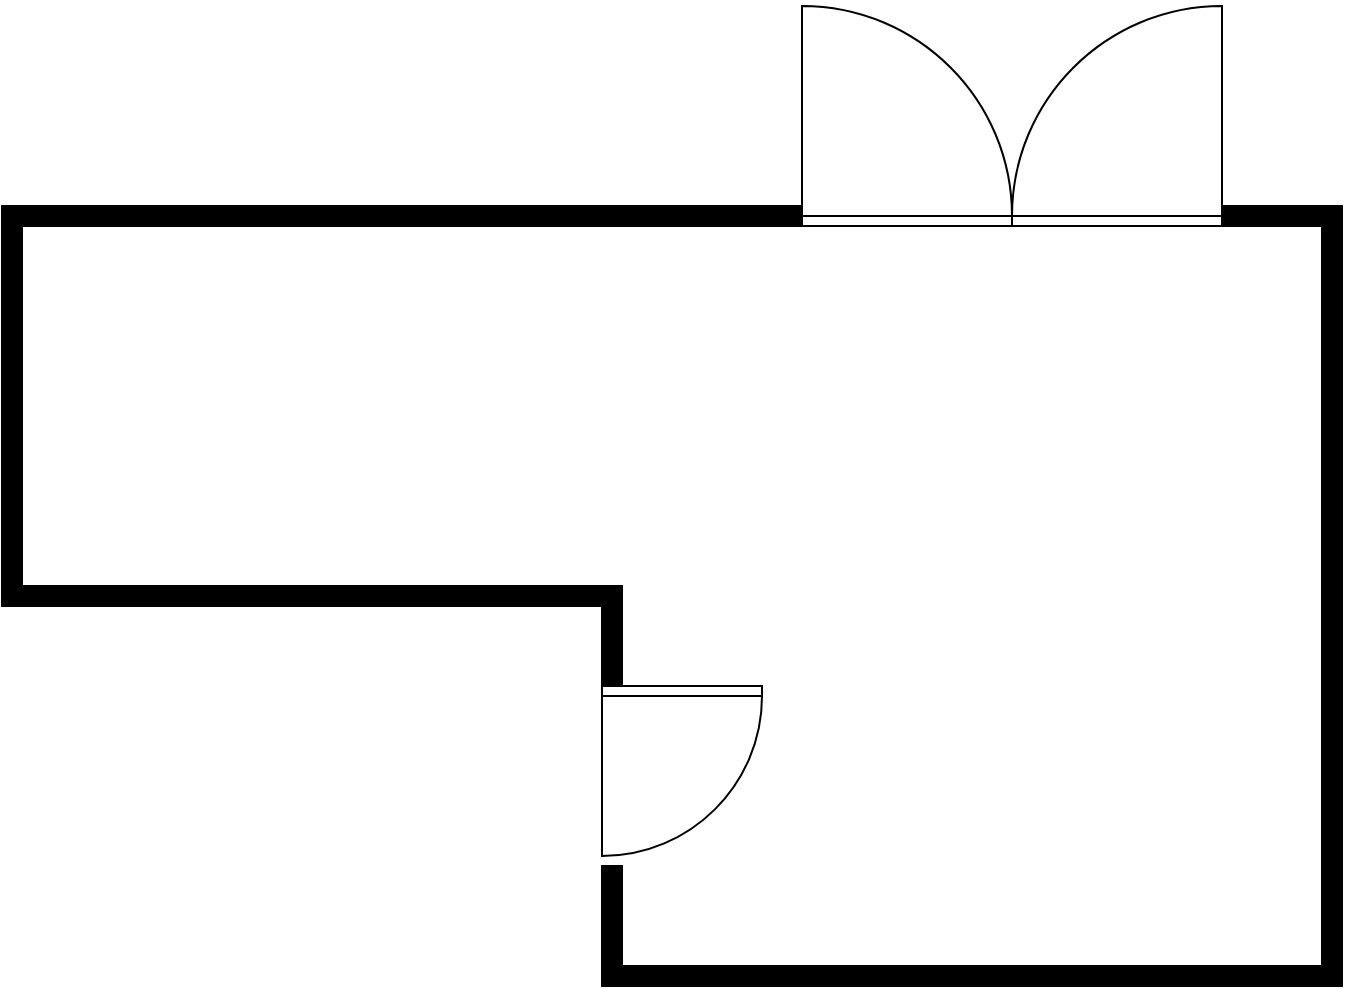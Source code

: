 <mxfile version="10.6.3" type="github"><diagram id="HuyxsIZ4EvKYrYP1LKGv" name="Page-1"><mxGraphModel dx="1394" dy="716" grid="1" gridSize="10" guides="1" tooltips="1" connect="1" arrows="1" fold="1" page="1" pageScale="1" pageWidth="826" pageHeight="1169" math="0" shadow="0"><root><mxCell id="0"/><mxCell id="1" parent="0"/><mxCell id="TD0imVYBCq2r56EM0e2s-3" value="" style="verticalLabelPosition=bottom;html=1;verticalAlign=top;align=center;shape=mxgraph.floorplan.wallCorner;fillColor=#000000;" vertex="1" parent="1"><mxGeometry x="120" y="120" width="100" height="100" as="geometry"/></mxCell><mxCell id="TD0imVYBCq2r56EM0e2s-4" value="" style="verticalLabelPosition=bottom;html=1;verticalAlign=top;align=center;shape=mxgraph.floorplan.wall;fillColor=#000000;" vertex="1" parent="1"><mxGeometry x="220" y="120" width="100" height="10" as="geometry"/></mxCell><mxCell id="TD0imVYBCq2r56EM0e2s-5" value="" style="verticalLabelPosition=bottom;html=1;verticalAlign=top;align=center;shape=mxgraph.floorplan.wall;fillColor=#000000;" vertex="1" parent="1"><mxGeometry x="320" y="120" width="100" height="10" as="geometry"/></mxCell><mxCell id="TD0imVYBCq2r56EM0e2s-6" value="" style="verticalLabelPosition=bottom;html=1;verticalAlign=top;align=center;shape=mxgraph.floorplan.wall;fillColor=#000000;" vertex="1" parent="1"><mxGeometry x="420" y="120" width="100" height="10" as="geometry"/></mxCell><mxCell id="TD0imVYBCq2r56EM0e2s-7" value="" style="verticalLabelPosition=bottom;html=1;verticalAlign=top;align=center;shape=mxgraph.floorplan.doorDouble;aspect=fixed;rotation=-180;" vertex="1" parent="1"><mxGeometry x="520" y="18" width="210" height="112" as="geometry"/></mxCell><mxCell id="TD0imVYBCq2r56EM0e2s-8" value="" style="verticalLabelPosition=bottom;html=1;verticalAlign=top;align=center;shape=mxgraph.floorplan.wall;fillColor=#000000;" vertex="1" parent="1"><mxGeometry x="730" y="120" width="50" height="10" as="geometry"/></mxCell><mxCell id="TD0imVYBCq2r56EM0e2s-9" value="" style="verticalLabelPosition=bottom;html=1;verticalAlign=top;align=center;shape=mxgraph.floorplan.wall;fillColor=#000000;direction=south;" vertex="1" parent="1"><mxGeometry x="780" y="120" width="10" height="100" as="geometry"/></mxCell><mxCell id="TD0imVYBCq2r56EM0e2s-10" value="" style="verticalLabelPosition=bottom;html=1;verticalAlign=top;align=center;shape=mxgraph.floorplan.wallCorner;fillColor=#000000;direction=north" vertex="1" parent="1"><mxGeometry x="120" y="220" width="100" height="100" as="geometry"/></mxCell><mxCell id="TD0imVYBCq2r56EM0e2s-11" value="" style="verticalLabelPosition=bottom;html=1;verticalAlign=top;align=center;shape=mxgraph.floorplan.wall;fillColor=#000000;" vertex="1" parent="1"><mxGeometry x="220" y="310" width="100" height="10" as="geometry"/></mxCell><mxCell id="TD0imVYBCq2r56EM0e2s-12" value="" style="verticalLabelPosition=bottom;html=1;verticalAlign=top;align=center;shape=mxgraph.floorplan.wall;fillColor=#000000;" vertex="1" parent="1"><mxGeometry x="320" y="310" width="100" height="10" as="geometry"/></mxCell><mxCell id="TD0imVYBCq2r56EM0e2s-13" value="" style="verticalLabelPosition=bottom;html=1;verticalAlign=top;align=center;shape=mxgraph.floorplan.wall;fillColor=#000000;direction=south;" vertex="1" parent="1"><mxGeometry x="780" y="220" width="10" height="100" as="geometry"/></mxCell><mxCell id="TD0imVYBCq2r56EM0e2s-14" value="" style="verticalLabelPosition=bottom;html=1;verticalAlign=top;align=center;shape=mxgraph.floorplan.wallCorner;fillColor=#000000;direction=west" vertex="1" parent="1"><mxGeometry x="690" y="410" width="100" height="100" as="geometry"/></mxCell><mxCell id="TD0imVYBCq2r56EM0e2s-15" value="" style="verticalLabelPosition=bottom;html=1;verticalAlign=top;align=center;shape=mxgraph.floorplan.wall;fillColor=#000000;direction=south;" vertex="1" parent="1"><mxGeometry x="780" y="320" width="10" height="100" as="geometry"/></mxCell><mxCell id="TD0imVYBCq2r56EM0e2s-16" value="" style="verticalLabelPosition=bottom;html=1;verticalAlign=top;align=center;shape=mxgraph.floorplan.wall;fillColor=#000000;" vertex="1" parent="1"><mxGeometry x="590" y="500" width="100" height="10" as="geometry"/></mxCell><mxCell id="TD0imVYBCq2r56EM0e2s-17" value="" style="verticalLabelPosition=bottom;html=1;verticalAlign=top;align=center;shape=mxgraph.floorplan.wall;fillColor=#000000;" vertex="1" parent="1"><mxGeometry x="490" y="500" width="100" height="10" as="geometry"/></mxCell><mxCell id="TD0imVYBCq2r56EM0e2s-18" value="" style="verticalLabelPosition=bottom;html=1;verticalAlign=top;align=center;shape=mxgraph.floorplan.doorLeft;aspect=fixed;" vertex="1" parent="1"><mxGeometry x="420" y="360" width="80" height="85" as="geometry"/></mxCell><mxCell id="TD0imVYBCq2r56EM0e2s-19" value="" style="verticalLabelPosition=bottom;html=1;verticalAlign=top;align=center;shape=mxgraph.floorplan.wall;fillColor=#000000;direction=south;" vertex="1" parent="1"><mxGeometry x="420" y="310" width="10" height="50" as="geometry"/></mxCell><mxCell id="TD0imVYBCq2r56EM0e2s-20" value="" style="verticalLabelPosition=bottom;html=1;verticalAlign=top;align=center;shape=mxgraph.floorplan.wallCorner;fillColor=#000000;direction=north" vertex="1" parent="1"><mxGeometry x="420" y="450" width="70" height="60" as="geometry"/></mxCell></root></mxGraphModel></diagram></mxfile>